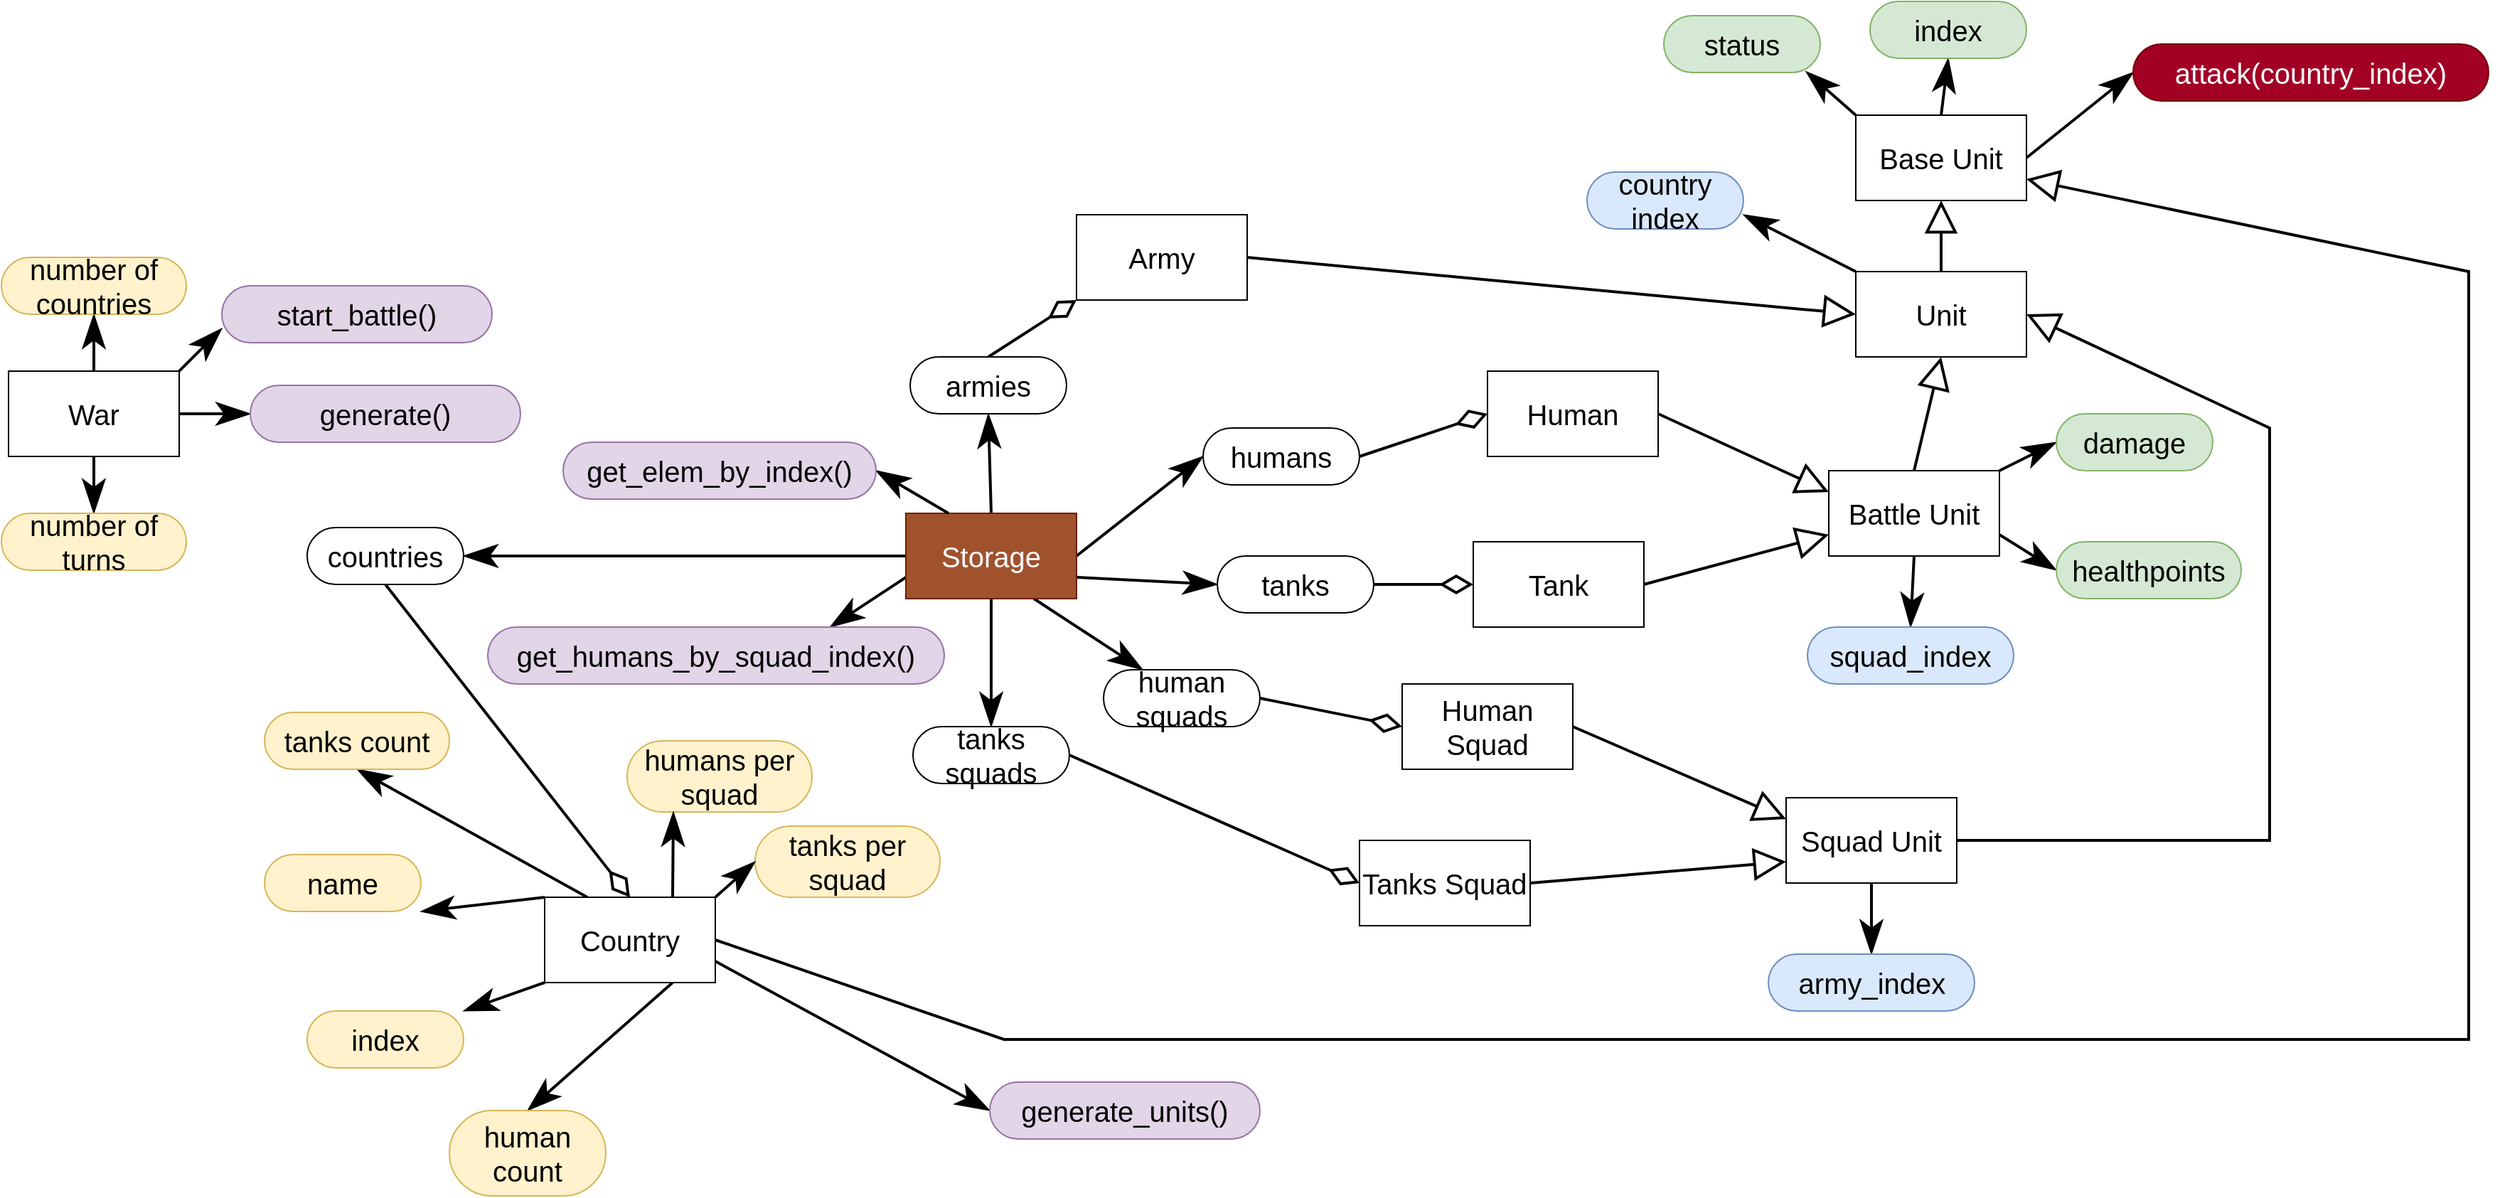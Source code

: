<mxfile version="13.9.9" type="device"><diagram id="MNfZ7LVemdb2_qo4F9Y-" name="Page-1"><mxGraphModel dx="2031" dy="2343" grid="1" gridSize="10" guides="1" tooltips="1" connect="1" arrows="1" fold="1" page="1" pageScale="1" pageWidth="827" pageHeight="1169" background="#ffffff" math="0" shadow="0"><root><mxCell id="0"/><mxCell id="1" parent="0"/><mxCell id="jSn8bpEgDWQ1yjXRK3Lt-113" style="edgeStyle=none;rounded=0;orthogonalLoop=1;jettySize=auto;html=1;exitX=1;exitY=0.5;exitDx=0;exitDy=0;entryX=0;entryY=0.25;entryDx=0;entryDy=0;endArrow=block;endFill=0;endSize=18;strokeWidth=2;fontSize=20;" parent="1" source="jSn8bpEgDWQ1yjXRK3Lt-1" target="jSn8bpEgDWQ1yjXRK3Lt-112" edge="1"><mxGeometry relative="1" as="geometry"/></mxCell><mxCell id="jSn8bpEgDWQ1yjXRK3Lt-1" value="Human" style="rounded=0;whiteSpace=wrap;html=1;fontSize=20;" parent="1" vertex="1"><mxGeometry x="1530" y="-130" width="120" height="60" as="geometry"/></mxCell><mxCell id="jSn8bpEgDWQ1yjXRK3Lt-114" style="edgeStyle=none;rounded=0;orthogonalLoop=1;jettySize=auto;html=1;exitX=1;exitY=0.5;exitDx=0;exitDy=0;entryX=0;entryY=0.75;entryDx=0;entryDy=0;endArrow=block;endFill=0;endSize=18;strokeWidth=2;fontSize=20;" parent="1" source="jSn8bpEgDWQ1yjXRK3Lt-2" target="jSn8bpEgDWQ1yjXRK3Lt-112" edge="1"><mxGeometry relative="1" as="geometry"/></mxCell><mxCell id="jSn8bpEgDWQ1yjXRK3Lt-2" value="Tank" style="rounded=0;whiteSpace=wrap;html=1;fontSize=20;" parent="1" vertex="1"><mxGeometry x="1520" y="-10" width="120" height="60" as="geometry"/></mxCell><mxCell id="jSn8bpEgDWQ1yjXRK3Lt-33" value="humans per squad" style="rounded=1;whiteSpace=wrap;html=1;fontSize=20;arcSize=50;fillColor=#fff2cc;strokeColor=#d6b656;" parent="1" vertex="1"><mxGeometry x="925" y="130" width="130" height="50" as="geometry"/></mxCell><mxCell id="jSn8bpEgDWQ1yjXRK3Lt-34" value="tanks per squad" style="rounded=1;whiteSpace=wrap;html=1;fontSize=20;arcSize=50;fillColor=#fff2cc;strokeColor=#d6b656;" parent="1" vertex="1"><mxGeometry x="1015" y="190" width="130" height="50" as="geometry"/></mxCell><mxCell id="jSn8bpEgDWQ1yjXRK3Lt-14" value="name" style="rounded=1;whiteSpace=wrap;html=1;fontSize=20;arcSize=50;fillColor=#fff2cc;strokeColor=#d6b656;" parent="1" vertex="1"><mxGeometry x="670" y="210" width="110" height="40" as="geometry"/></mxCell><mxCell id="jSn8bpEgDWQ1yjXRK3Lt-16" style="edgeStyle=none;rounded=0;orthogonalLoop=1;jettySize=auto;html=1;exitX=0;exitY=0;exitDx=0;exitDy=0;entryX=1;entryY=1;entryDx=0;entryDy=0;endArrow=classicThin;endFill=1;endSize=18;strokeWidth=2;fontSize=20;" parent="1" source="jSn8bpEgDWQ1yjXRK3Lt-15" target="jSn8bpEgDWQ1yjXRK3Lt-14" edge="1"><mxGeometry x="720" y="170" as="geometry"/></mxCell><mxCell id="jSn8bpEgDWQ1yjXRK3Lt-39" style="edgeStyle=none;rounded=0;orthogonalLoop=1;jettySize=auto;html=1;exitX=0.25;exitY=0;exitDx=0;exitDy=0;entryX=0.5;entryY=1;entryDx=0;entryDy=0;endArrow=classicThin;endFill=1;endSize=18;strokeWidth=2;fontSize=20;" parent="1" source="jSn8bpEgDWQ1yjXRK3Lt-15" target="jSn8bpEgDWQ1yjXRK3Lt-38" edge="1"><mxGeometry relative="1" as="geometry"/></mxCell><mxCell id="jSn8bpEgDWQ1yjXRK3Lt-40" style="edgeStyle=none;rounded=0;orthogonalLoop=1;jettySize=auto;html=1;exitX=0.75;exitY=0;exitDx=0;exitDy=0;entryX=0.25;entryY=1;entryDx=0;entryDy=0;endArrow=classicThin;endFill=1;endSize=18;strokeWidth=2;fontSize=20;" parent="1" source="jSn8bpEgDWQ1yjXRK3Lt-15" target="jSn8bpEgDWQ1yjXRK3Lt-33" edge="1"><mxGeometry relative="1" as="geometry"/></mxCell><mxCell id="jSn8bpEgDWQ1yjXRK3Lt-41" style="edgeStyle=none;rounded=0;orthogonalLoop=1;jettySize=auto;html=1;exitX=1;exitY=0;exitDx=0;exitDy=0;entryX=0;entryY=0.5;entryDx=0;entryDy=0;endArrow=classicThin;endFill=1;endSize=18;strokeWidth=2;fontSize=20;" parent="1" source="jSn8bpEgDWQ1yjXRK3Lt-15" target="jSn8bpEgDWQ1yjXRK3Lt-34" edge="1"><mxGeometry relative="1" as="geometry"/></mxCell><mxCell id="jSn8bpEgDWQ1yjXRK3Lt-44" style="edgeStyle=none;rounded=0;orthogonalLoop=1;jettySize=auto;html=1;exitX=0.75;exitY=1;exitDx=0;exitDy=0;entryX=0.5;entryY=0;entryDx=0;entryDy=0;endArrow=classicThin;endFill=1;endSize=18;strokeWidth=2;fontSize=20;" parent="1" source="jSn8bpEgDWQ1yjXRK3Lt-15" target="jSn8bpEgDWQ1yjXRK3Lt-37" edge="1"><mxGeometry relative="1" as="geometry"/></mxCell><mxCell id="jSn8bpEgDWQ1yjXRK3Lt-74" style="edgeStyle=none;rounded=0;orthogonalLoop=1;jettySize=auto;html=1;exitX=1;exitY=0.75;exitDx=0;exitDy=0;entryX=0;entryY=0.5;entryDx=0;entryDy=0;endArrow=classicThin;endFill=1;endSize=18;strokeWidth=2;fontSize=20;" parent="1" source="jSn8bpEgDWQ1yjXRK3Lt-15" target="jSn8bpEgDWQ1yjXRK3Lt-73" edge="1"><mxGeometry relative="1" as="geometry"/></mxCell><mxCell id="jSn8bpEgDWQ1yjXRK3Lt-148" style="edgeStyle=none;rounded=0;orthogonalLoop=1;jettySize=auto;html=1;exitX=1;exitY=0.5;exitDx=0;exitDy=0;endArrow=block;endFill=0;endSize=18;strokeWidth=2;fontSize=20;entryX=1;entryY=0.75;entryDx=0;entryDy=0;" parent="1" source="jSn8bpEgDWQ1yjXRK3Lt-15" target="jSn8bpEgDWQ1yjXRK3Lt-108" edge="1"><mxGeometry relative="1" as="geometry"><mxPoint x="2070" y="-230" as="targetPoint"/><Array as="points"><mxPoint x="1190" y="340"/><mxPoint x="2220" y="340"/><mxPoint x="2220" y="-200"/></Array></mxGeometry></mxCell><mxCell id="jSn8bpEgDWQ1yjXRK3Lt-15" value="Country" style="rounded=0;whiteSpace=wrap;html=1;fontSize=20;" parent="1" vertex="1"><mxGeometry x="867" y="240" width="120" height="60" as="geometry"/></mxCell><mxCell id="jSn8bpEgDWQ1yjXRK3Lt-19" value="index" style="rounded=1;whiteSpace=wrap;html=1;fontSize=20;arcSize=50;fillColor=#fff2cc;strokeColor=#d6b656;" parent="1" vertex="1"><mxGeometry x="700" y="320" width="110" height="40" as="geometry"/></mxCell><mxCell id="jSn8bpEgDWQ1yjXRK3Lt-20" style="edgeStyle=none;rounded=0;orthogonalLoop=1;jettySize=auto;html=1;exitX=0;exitY=1;exitDx=0;exitDy=0;entryX=1;entryY=0;entryDx=0;entryDy=0;endArrow=classicThin;endFill=1;endSize=18;strokeWidth=2;fontSize=20;" parent="1" source="jSn8bpEgDWQ1yjXRK3Lt-15" target="jSn8bpEgDWQ1yjXRK3Lt-19" edge="1"><mxGeometry x="720" y="170" as="geometry"/></mxCell><mxCell id="jSn8bpEgDWQ1yjXRK3Lt-37" value="human count" style="rounded=1;whiteSpace=wrap;html=1;fontSize=20;arcSize=50;fillColor=#fff2cc;strokeColor=#d6b656;" parent="1" vertex="1"><mxGeometry x="800" y="390" width="110" height="60" as="geometry"/></mxCell><mxCell id="jSn8bpEgDWQ1yjXRK3Lt-38" value="tanks count" style="rounded=1;whiteSpace=wrap;html=1;fontSize=20;arcSize=50;fillColor=#fff2cc;strokeColor=#d6b656;" parent="1" vertex="1"><mxGeometry x="670" y="110" width="130" height="40" as="geometry"/></mxCell><mxCell id="jSn8bpEgDWQ1yjXRK3Lt-51" style="edgeStyle=none;rounded=0;orthogonalLoop=1;jettySize=auto;html=1;exitX=0.5;exitY=1;exitDx=0;exitDy=0;entryX=0.5;entryY=0;entryDx=0;entryDy=0;endArrow=classicThin;endFill=1;endSize=18;strokeWidth=2;fontSize=20;" parent="1" source="jSn8bpEgDWQ1yjXRK3Lt-49" target="jSn8bpEgDWQ1yjXRK3Lt-50" edge="1"><mxGeometry relative="1" as="geometry"/></mxCell><mxCell id="jSn8bpEgDWQ1yjXRK3Lt-53" style="edgeStyle=none;rounded=0;orthogonalLoop=1;jettySize=auto;html=1;exitX=0;exitY=0.5;exitDx=0;exitDy=0;entryX=1;entryY=0.5;entryDx=0;entryDy=0;endArrow=classicThin;endFill=1;endSize=18;strokeWidth=2;fontSize=20;" parent="1" source="jSn8bpEgDWQ1yjXRK3Lt-68" target="jSn8bpEgDWQ1yjXRK3Lt-52" edge="1"><mxGeometry relative="1" as="geometry"/></mxCell><mxCell id="jSn8bpEgDWQ1yjXRK3Lt-56" style="edgeStyle=none;rounded=0;orthogonalLoop=1;jettySize=auto;html=1;exitX=0.5;exitY=0;exitDx=0;exitDy=0;entryX=0.5;entryY=1;entryDx=0;entryDy=0;endArrow=classicThin;endFill=1;endSize=18;strokeWidth=2;fontSize=20;" parent="1" source="jSn8bpEgDWQ1yjXRK3Lt-49" target="jSn8bpEgDWQ1yjXRK3Lt-55" edge="1"><mxGeometry relative="1" as="geometry"/></mxCell><mxCell id="jSn8bpEgDWQ1yjXRK3Lt-58" style="edgeStyle=none;rounded=0;orthogonalLoop=1;jettySize=auto;html=1;exitX=1;exitY=0;exitDx=0;exitDy=0;entryX=0;entryY=0.75;entryDx=0;entryDy=0;endArrow=classicThin;endFill=1;endSize=18;strokeWidth=2;fontSize=20;" parent="1" source="jSn8bpEgDWQ1yjXRK3Lt-49" target="jSn8bpEgDWQ1yjXRK3Lt-57" edge="1"><mxGeometry relative="1" as="geometry"/></mxCell><mxCell id="jSn8bpEgDWQ1yjXRK3Lt-102" style="edgeStyle=none;rounded=0;orthogonalLoop=1;jettySize=auto;html=1;exitX=1;exitY=0.5;exitDx=0;exitDy=0;entryX=0;entryY=0.5;entryDx=0;entryDy=0;endArrow=classicThin;endFill=1;endSize=18;strokeWidth=2;fontSize=20;" parent="1" source="jSn8bpEgDWQ1yjXRK3Lt-49" target="jSn8bpEgDWQ1yjXRK3Lt-101" edge="1"><mxGeometry relative="1" as="geometry"/></mxCell><mxCell id="jSn8bpEgDWQ1yjXRK3Lt-49" value="War" style="rounded=0;whiteSpace=wrap;html=1;fontSize=20;" parent="1" vertex="1"><mxGeometry x="490" y="-130" width="120" height="60" as="geometry"/></mxCell><mxCell id="jSn8bpEgDWQ1yjXRK3Lt-50" value="number of turns" style="rounded=1;whiteSpace=wrap;html=1;fontSize=20;arcSize=50;fillColor=#fff2cc;strokeColor=#d6b656;" parent="1" vertex="1"><mxGeometry x="485" y="-30" width="130" height="40" as="geometry"/></mxCell><mxCell id="jSn8bpEgDWQ1yjXRK3Lt-54" style="edgeStyle=none;rounded=0;orthogonalLoop=1;jettySize=auto;html=1;exitX=0.5;exitY=1;exitDx=0;exitDy=0;entryX=0.5;entryY=0;entryDx=0;entryDy=0;endArrow=diamondThin;endFill=0;endSize=18;strokeWidth=2;fontSize=20;" parent="1" source="jSn8bpEgDWQ1yjXRK3Lt-52" target="jSn8bpEgDWQ1yjXRK3Lt-15" edge="1"><mxGeometry relative="1" as="geometry"/></mxCell><mxCell id="jSn8bpEgDWQ1yjXRK3Lt-52" value="countries" style="rounded=1;whiteSpace=wrap;html=1;fontSize=20;arcSize=50;" parent="1" vertex="1"><mxGeometry x="700" y="-20" width="110" height="40" as="geometry"/></mxCell><mxCell id="jSn8bpEgDWQ1yjXRK3Lt-55" value="number of countries" style="rounded=1;whiteSpace=wrap;html=1;fontSize=20;arcSize=50;fillColor=#fff2cc;strokeColor=#d6b656;" parent="1" vertex="1"><mxGeometry x="485" y="-210" width="130" height="40" as="geometry"/></mxCell><mxCell id="jSn8bpEgDWQ1yjXRK3Lt-57" value="start_battle()" style="rounded=1;whiteSpace=wrap;html=1;fontSize=20;arcSize=50;fillColor=#e1d5e7;strokeColor=#9673a6;" parent="1" vertex="1"><mxGeometry x="640" y="-190" width="190" height="40" as="geometry"/></mxCell><mxCell id="jSn8bpEgDWQ1yjXRK3Lt-70" style="edgeStyle=none;rounded=0;orthogonalLoop=1;jettySize=auto;html=1;exitX=1;exitY=0.5;exitDx=0;exitDy=0;entryX=0;entryY=0.5;entryDx=0;entryDy=0;endArrow=classicThin;endFill=1;endSize=18;strokeWidth=2;fontSize=20;" parent="1" source="jSn8bpEgDWQ1yjXRK3Lt-68" target="jSn8bpEgDWQ1yjXRK3Lt-69" edge="1"><mxGeometry relative="1" as="geometry"/></mxCell><mxCell id="jSn8bpEgDWQ1yjXRK3Lt-72" style="edgeStyle=none;rounded=0;orthogonalLoop=1;jettySize=auto;html=1;exitX=1;exitY=0.75;exitDx=0;exitDy=0;entryX=0;entryY=0.5;entryDx=0;entryDy=0;endArrow=classicThin;endFill=1;endSize=18;strokeWidth=2;fontSize=20;" parent="1" source="jSn8bpEgDWQ1yjXRK3Lt-68" target="jSn8bpEgDWQ1yjXRK3Lt-71" edge="1"><mxGeometry relative="1" as="geometry"/></mxCell><mxCell id="jSn8bpEgDWQ1yjXRK3Lt-76" style="edgeStyle=none;rounded=0;orthogonalLoop=1;jettySize=auto;html=1;exitX=0.5;exitY=0;exitDx=0;exitDy=0;entryX=0.5;entryY=1;entryDx=0;entryDy=0;endArrow=classicThin;endFill=1;endSize=18;strokeWidth=2;fontSize=20;" parent="1" source="jSn8bpEgDWQ1yjXRK3Lt-68" target="jSn8bpEgDWQ1yjXRK3Lt-75" edge="1"><mxGeometry relative="1" as="geometry"/></mxCell><mxCell id="jSn8bpEgDWQ1yjXRK3Lt-106" style="edgeStyle=none;rounded=0;orthogonalLoop=1;jettySize=auto;html=1;exitX=0.75;exitY=1;exitDx=0;exitDy=0;entryX=0.25;entryY=0;entryDx=0;entryDy=0;endArrow=classicThin;endFill=1;endSize=18;strokeWidth=2;fontSize=20;" parent="1" source="jSn8bpEgDWQ1yjXRK3Lt-68" target="jSn8bpEgDWQ1yjXRK3Lt-104" edge="1"><mxGeometry relative="1" as="geometry"/></mxCell><mxCell id="jSn8bpEgDWQ1yjXRK3Lt-107" style="edgeStyle=none;rounded=0;orthogonalLoop=1;jettySize=auto;html=1;exitX=0.5;exitY=1;exitDx=0;exitDy=0;entryX=0.5;entryY=0;entryDx=0;entryDy=0;endArrow=classicThin;endFill=1;endSize=18;strokeWidth=2;fontSize=20;" parent="1" source="jSn8bpEgDWQ1yjXRK3Lt-68" target="jSn8bpEgDWQ1yjXRK3Lt-105" edge="1"><mxGeometry relative="1" as="geometry"/></mxCell><mxCell id="jSn8bpEgDWQ1yjXRK3Lt-143" style="edgeStyle=none;rounded=0;orthogonalLoop=1;jettySize=auto;html=1;exitX=0;exitY=0.75;exitDx=0;exitDy=0;entryX=0.75;entryY=0;entryDx=0;entryDy=0;endArrow=classicThin;endFill=1;endSize=18;strokeWidth=2;fontSize=20;" parent="1" source="jSn8bpEgDWQ1yjXRK3Lt-68" target="jSn8bpEgDWQ1yjXRK3Lt-142" edge="1"><mxGeometry relative="1" as="geometry"/></mxCell><mxCell id="jSn8bpEgDWQ1yjXRK3Lt-68" value="Storage" style="rounded=0;whiteSpace=wrap;html=1;fontSize=20;fillColor=#a0522d;strokeColor=#6D1F00;fontColor=#ffffff;" parent="1" vertex="1"><mxGeometry x="1121" y="-30" width="120" height="60" as="geometry"/></mxCell><mxCell id="jSn8bpEgDWQ1yjXRK3Lt-124" style="edgeStyle=none;rounded=0;orthogonalLoop=1;jettySize=auto;html=1;exitX=1;exitY=0.5;exitDx=0;exitDy=0;entryX=0;entryY=0.5;entryDx=0;entryDy=0;endArrow=diamondThin;endFill=0;endSize=18;strokeWidth=2;fontSize=20;" parent="1" source="jSn8bpEgDWQ1yjXRK3Lt-69" target="jSn8bpEgDWQ1yjXRK3Lt-1" edge="1"><mxGeometry relative="1" as="geometry"/></mxCell><mxCell id="jSn8bpEgDWQ1yjXRK3Lt-69" value="humans" style="rounded=1;whiteSpace=wrap;html=1;fontSize=20;arcSize=50;" parent="1" vertex="1"><mxGeometry x="1330" y="-90" width="110" height="40" as="geometry"/></mxCell><mxCell id="jSn8bpEgDWQ1yjXRK3Lt-125" style="edgeStyle=none;rounded=0;orthogonalLoop=1;jettySize=auto;html=1;exitX=1;exitY=0.5;exitDx=0;exitDy=0;entryX=0;entryY=0.5;entryDx=0;entryDy=0;endArrow=diamondThin;endFill=0;endSize=18;strokeWidth=2;fontSize=20;" parent="1" source="jSn8bpEgDWQ1yjXRK3Lt-71" target="jSn8bpEgDWQ1yjXRK3Lt-2" edge="1"><mxGeometry relative="1" as="geometry"/></mxCell><mxCell id="jSn8bpEgDWQ1yjXRK3Lt-71" value="tanks" style="rounded=1;whiteSpace=wrap;html=1;fontSize=20;arcSize=50;" parent="1" vertex="1"><mxGeometry x="1340" width="110" height="40" as="geometry"/></mxCell><mxCell id="jSn8bpEgDWQ1yjXRK3Lt-73" value="generate_units()" style="rounded=1;whiteSpace=wrap;html=1;fontSize=20;arcSize=50;fillColor=#e1d5e7;strokeColor=#9673a6;" parent="1" vertex="1"><mxGeometry x="1180" y="370" width="190" height="40" as="geometry"/></mxCell><mxCell id="jSn8bpEgDWQ1yjXRK3Lt-100" style="edgeStyle=none;rounded=0;orthogonalLoop=1;jettySize=auto;html=1;exitX=0.5;exitY=0;exitDx=0;exitDy=0;entryX=0;entryY=1;entryDx=0;entryDy=0;endArrow=diamondThin;endFill=0;endSize=18;strokeWidth=2;fontSize=20;" parent="1" source="jSn8bpEgDWQ1yjXRK3Lt-75" target="jSn8bpEgDWQ1yjXRK3Lt-89" edge="1"><mxGeometry relative="1" as="geometry"><Array as="points"/></mxGeometry></mxCell><mxCell id="jSn8bpEgDWQ1yjXRK3Lt-147" style="edgeStyle=none;rounded=0;orthogonalLoop=1;jettySize=auto;html=1;exitX=0.25;exitY=0;exitDx=0;exitDy=0;entryX=1;entryY=0.5;entryDx=0;entryDy=0;endArrow=classicThin;endFill=1;endSize=18;strokeWidth=2;fontSize=20;" parent="1" source="jSn8bpEgDWQ1yjXRK3Lt-68" target="jSn8bpEgDWQ1yjXRK3Lt-140" edge="1"><mxGeometry relative="1" as="geometry"/></mxCell><mxCell id="jSn8bpEgDWQ1yjXRK3Lt-75" value="armies" style="rounded=1;whiteSpace=wrap;html=1;fontSize=20;arcSize=50;" parent="1" vertex="1"><mxGeometry x="1124" y="-140" width="110" height="40" as="geometry"/></mxCell><mxCell id="jSn8bpEgDWQ1yjXRK3Lt-134" style="edgeStyle=none;rounded=0;orthogonalLoop=1;jettySize=auto;html=1;exitX=1;exitY=0.5;exitDx=0;exitDy=0;entryX=0;entryY=0.25;entryDx=0;entryDy=0;endArrow=block;endFill=0;endSize=18;strokeWidth=2;fontSize=20;" parent="1" source="jSn8bpEgDWQ1yjXRK3Lt-78" target="jSn8bpEgDWQ1yjXRK3Lt-128" edge="1"><mxGeometry relative="1" as="geometry"/></mxCell><mxCell id="jSn8bpEgDWQ1yjXRK3Lt-78" value="Human Squad" style="rounded=0;whiteSpace=wrap;html=1;fontSize=20;" parent="1" vertex="1"><mxGeometry x="1470" y="90" width="120" height="60" as="geometry"/></mxCell><mxCell id="jSn8bpEgDWQ1yjXRK3Lt-135" style="edgeStyle=none;rounded=0;orthogonalLoop=1;jettySize=auto;html=1;exitX=1;exitY=0.5;exitDx=0;exitDy=0;entryX=0;entryY=0.75;entryDx=0;entryDy=0;endArrow=block;endFill=0;endSize=18;strokeWidth=2;fontSize=20;" parent="1" source="jSn8bpEgDWQ1yjXRK3Lt-79" target="jSn8bpEgDWQ1yjXRK3Lt-128" edge="1"><mxGeometry relative="1" as="geometry"/></mxCell><mxCell id="jSn8bpEgDWQ1yjXRK3Lt-79" value="Tanks Squad" style="rounded=0;whiteSpace=wrap;html=1;fontSize=20;" parent="1" vertex="1"><mxGeometry x="1440" y="200" width="120" height="60" as="geometry"/></mxCell><mxCell id="jSn8bpEgDWQ1yjXRK3Lt-111" style="edgeStyle=none;rounded=0;orthogonalLoop=1;jettySize=auto;html=1;exitX=1;exitY=0.5;exitDx=0;exitDy=0;endArrow=block;endFill=0;endSize=18;strokeWidth=2;fontSize=20;entryX=0;entryY=0.5;entryDx=0;entryDy=0;" parent="1" source="jSn8bpEgDWQ1yjXRK3Lt-89" target="q_okhVGf_pK4j45GeIRK-1" edge="1"><mxGeometry relative="1" as="geometry"><mxPoint x="1730" y="-180" as="targetPoint"/></mxGeometry></mxCell><mxCell id="jSn8bpEgDWQ1yjXRK3Lt-146" style="edgeStyle=none;rounded=0;orthogonalLoop=1;jettySize=auto;html=1;exitX=0;exitY=0;exitDx=0;exitDy=0;entryX=1;entryY=0.75;entryDx=0;entryDy=0;endArrow=classicThin;endFill=1;endSize=18;strokeWidth=2;fontSize=20;" parent="1" source="q_okhVGf_pK4j45GeIRK-1" target="jSn8bpEgDWQ1yjXRK3Lt-137" edge="1"><mxGeometry relative="1" as="geometry"/></mxCell><mxCell id="jSn8bpEgDWQ1yjXRK3Lt-89" value="Army" style="rounded=0;whiteSpace=wrap;html=1;fontSize=20;" parent="1" vertex="1"><mxGeometry x="1241" y="-240" width="120" height="60" as="geometry"/></mxCell><mxCell id="jSn8bpEgDWQ1yjXRK3Lt-101" value="generate()" style="rounded=1;whiteSpace=wrap;html=1;fontSize=20;arcSize=50;fillColor=#e1d5e7;strokeColor=#9673a6;" parent="1" vertex="1"><mxGeometry x="660" y="-120" width="190" height="40" as="geometry"/></mxCell><mxCell id="jSn8bpEgDWQ1yjXRK3Lt-103" style="edgeStyle=none;rounded=0;orthogonalLoop=1;jettySize=auto;html=1;exitX=0.25;exitY=1;exitDx=0;exitDy=0;endArrow=classicThin;endFill=1;endSize=18;strokeWidth=2;fontSize=20;" parent="1" source="jSn8bpEgDWQ1yjXRK3Lt-2" target="jSn8bpEgDWQ1yjXRK3Lt-2" edge="1"><mxGeometry relative="1" as="geometry"/></mxCell><mxCell id="jSn8bpEgDWQ1yjXRK3Lt-126" style="edgeStyle=none;rounded=0;orthogonalLoop=1;jettySize=auto;html=1;exitX=1;exitY=0.5;exitDx=0;exitDy=0;entryX=0;entryY=0.5;entryDx=0;entryDy=0;endArrow=diamondThin;endFill=0;endSize=18;strokeWidth=2;fontSize=20;" parent="1" source="jSn8bpEgDWQ1yjXRK3Lt-104" target="jSn8bpEgDWQ1yjXRK3Lt-78" edge="1"><mxGeometry relative="1" as="geometry"/></mxCell><mxCell id="jSn8bpEgDWQ1yjXRK3Lt-104" value="human squads" style="rounded=1;whiteSpace=wrap;html=1;fontSize=20;arcSize=50;" parent="1" vertex="1"><mxGeometry x="1260" y="80" width="110" height="40" as="geometry"/></mxCell><mxCell id="jSn8bpEgDWQ1yjXRK3Lt-127" style="edgeStyle=none;rounded=0;orthogonalLoop=1;jettySize=auto;html=1;exitX=1;exitY=0.5;exitDx=0;exitDy=0;entryX=0;entryY=0.5;entryDx=0;entryDy=0;endArrow=diamondThin;endFill=0;endSize=18;strokeWidth=2;fontSize=20;" parent="1" source="jSn8bpEgDWQ1yjXRK3Lt-105" target="jSn8bpEgDWQ1yjXRK3Lt-79" edge="1"><mxGeometry relative="1" as="geometry"/></mxCell><mxCell id="jSn8bpEgDWQ1yjXRK3Lt-105" value="tanks&lt;br&gt;squads" style="rounded=1;whiteSpace=wrap;html=1;fontSize=20;arcSize=50;" parent="1" vertex="1"><mxGeometry x="1126" y="120" width="110" height="40" as="geometry"/></mxCell><mxCell id="jSn8bpEgDWQ1yjXRK3Lt-110" style="edgeStyle=none;rounded=0;orthogonalLoop=1;jettySize=auto;html=1;exitX=0.5;exitY=0;exitDx=0;exitDy=0;entryX=0.5;entryY=1;entryDx=0;entryDy=0;endArrow=classicThin;endFill=1;endSize=18;strokeWidth=2;fontSize=20;" parent="1" source="jSn8bpEgDWQ1yjXRK3Lt-108" target="jSn8bpEgDWQ1yjXRK3Lt-109" edge="1"><mxGeometry relative="1" as="geometry"/></mxCell><mxCell id="jSn8bpEgDWQ1yjXRK3Lt-119" style="edgeStyle=none;rounded=0;orthogonalLoop=1;jettySize=auto;html=1;exitX=1;exitY=0.5;exitDx=0;exitDy=0;entryX=0;entryY=0.5;entryDx=0;entryDy=0;endArrow=classicThin;endFill=1;endSize=18;strokeWidth=2;fontSize=20;" parent="1" source="jSn8bpEgDWQ1yjXRK3Lt-108" target="jSn8bpEgDWQ1yjXRK3Lt-116" edge="1"><mxGeometry relative="1" as="geometry"/></mxCell><mxCell id="jSn8bpEgDWQ1yjXRK3Lt-150" style="edgeStyle=none;rounded=0;orthogonalLoop=1;jettySize=auto;html=1;exitX=0;exitY=0;exitDx=0;exitDy=0;entryX=0.909;entryY=0.983;entryDx=0;entryDy=0;entryPerimeter=0;endArrow=classicThin;endFill=1;endSize=18;strokeWidth=2;fontSize=20;" parent="1" source="jSn8bpEgDWQ1yjXRK3Lt-108" target="jSn8bpEgDWQ1yjXRK3Lt-149" edge="1"><mxGeometry relative="1" as="geometry"/></mxCell><mxCell id="jSn8bpEgDWQ1yjXRK3Lt-108" value="Base Unit" style="rounded=0;whiteSpace=wrap;html=1;fontSize=20;" parent="1" vertex="1"><mxGeometry x="1789" y="-310" width="120" height="60" as="geometry"/></mxCell><mxCell id="jSn8bpEgDWQ1yjXRK3Lt-109" value="index" style="rounded=1;whiteSpace=wrap;html=1;fontSize=20;arcSize=50;fillColor=#d5e8d4;strokeColor=#82b366;" parent="1" vertex="1"><mxGeometry x="1799" y="-390" width="110" height="40" as="geometry"/></mxCell><mxCell id="jSn8bpEgDWQ1yjXRK3Lt-118" style="edgeStyle=none;rounded=0;orthogonalLoop=1;jettySize=auto;html=1;exitX=0.5;exitY=0;exitDx=0;exitDy=0;endArrow=block;endFill=0;endSize=18;strokeWidth=2;fontSize=20;entryX=0.5;entryY=1;entryDx=0;entryDy=0;" parent="1" source="jSn8bpEgDWQ1yjXRK3Lt-112" target="q_okhVGf_pK4j45GeIRK-1" edge="1"><mxGeometry relative="1" as="geometry"><mxPoint x="1854" y="-120" as="targetPoint"/></mxGeometry></mxCell><mxCell id="jSn8bpEgDWQ1yjXRK3Lt-122" style="edgeStyle=none;rounded=0;orthogonalLoop=1;jettySize=auto;html=1;exitX=1;exitY=0;exitDx=0;exitDy=0;entryX=0;entryY=0.5;entryDx=0;entryDy=0;endArrow=classicThin;endFill=1;endSize=18;strokeWidth=2;fontSize=20;" parent="1" source="jSn8bpEgDWQ1yjXRK3Lt-112" target="jSn8bpEgDWQ1yjXRK3Lt-120" edge="1"><mxGeometry relative="1" as="geometry"/></mxCell><mxCell id="jSn8bpEgDWQ1yjXRK3Lt-123" style="edgeStyle=none;rounded=0;orthogonalLoop=1;jettySize=auto;html=1;exitX=1;exitY=0.75;exitDx=0;exitDy=0;entryX=0;entryY=0.5;entryDx=0;entryDy=0;endArrow=classicThin;endFill=1;endSize=18;strokeWidth=2;fontSize=20;" parent="1" source="jSn8bpEgDWQ1yjXRK3Lt-112" target="jSn8bpEgDWQ1yjXRK3Lt-121" edge="1"><mxGeometry relative="1" as="geometry"/></mxCell><mxCell id="jSn8bpEgDWQ1yjXRK3Lt-141" style="edgeStyle=none;rounded=0;orthogonalLoop=1;jettySize=auto;html=1;exitX=0.5;exitY=1;exitDx=0;exitDy=0;entryX=0.5;entryY=0;entryDx=0;entryDy=0;endArrow=classicThin;endFill=1;endSize=18;strokeWidth=2;fontSize=20;" parent="1" source="jSn8bpEgDWQ1yjXRK3Lt-112" target="jSn8bpEgDWQ1yjXRK3Lt-139" edge="1"><mxGeometry relative="1" as="geometry"/></mxCell><mxCell id="jSn8bpEgDWQ1yjXRK3Lt-112" value="Battle Unit" style="rounded=0;whiteSpace=wrap;html=1;fontSize=20;" parent="1" vertex="1"><mxGeometry x="1770" y="-60" width="120" height="60" as="geometry"/></mxCell><mxCell id="jSn8bpEgDWQ1yjXRK3Lt-116" value="attack(country_index)" style="rounded=1;whiteSpace=wrap;html=1;fontSize=20;arcSize=50;fillColor=#a20025;strokeColor=#6F0000;fontColor=#ffffff;" parent="1" vertex="1"><mxGeometry x="1984" y="-360" width="250" height="40" as="geometry"/></mxCell><mxCell id="jSn8bpEgDWQ1yjXRK3Lt-120" value="damage" style="rounded=1;whiteSpace=wrap;html=1;fontSize=20;arcSize=50;fillColor=#d5e8d4;strokeColor=#82b366;" parent="1" vertex="1"><mxGeometry x="1930" y="-100" width="110" height="40" as="geometry"/></mxCell><mxCell id="jSn8bpEgDWQ1yjXRK3Lt-121" value="healthpoints" style="rounded=1;whiteSpace=wrap;html=1;fontSize=20;arcSize=50;fillColor=#d5e8d4;strokeColor=#82b366;" parent="1" vertex="1"><mxGeometry x="1930" y="-10" width="130" height="40" as="geometry"/></mxCell><mxCell id="jSn8bpEgDWQ1yjXRK3Lt-136" style="edgeStyle=none;rounded=0;orthogonalLoop=1;jettySize=auto;html=1;exitX=1;exitY=0.5;exitDx=0;exitDy=0;endArrow=block;endFill=0;endSize=18;strokeWidth=2;fontSize=20;entryX=1;entryY=0.5;entryDx=0;entryDy=0;" parent="1" source="jSn8bpEgDWQ1yjXRK3Lt-128" target="q_okhVGf_pK4j45GeIRK-1" edge="1"><mxGeometry relative="1" as="geometry"><mxPoint x="1940" y="-160" as="targetPoint"/><Array as="points"><mxPoint x="2080" y="200"/><mxPoint x="2080" y="-90"/></Array></mxGeometry></mxCell><mxCell id="jSn8bpEgDWQ1yjXRK3Lt-145" style="edgeStyle=none;rounded=0;orthogonalLoop=1;jettySize=auto;html=1;exitX=0.5;exitY=1;exitDx=0;exitDy=0;entryX=0.5;entryY=0;entryDx=0;entryDy=0;endArrow=classicThin;endFill=1;endSize=18;strokeWidth=2;fontSize=20;" parent="1" source="jSn8bpEgDWQ1yjXRK3Lt-128" target="jSn8bpEgDWQ1yjXRK3Lt-144" edge="1"><mxGeometry relative="1" as="geometry"/></mxCell><mxCell id="jSn8bpEgDWQ1yjXRK3Lt-128" value="Squad Unit" style="rounded=0;whiteSpace=wrap;html=1;fontSize=20;" parent="1" vertex="1"><mxGeometry x="1740" y="170" width="120" height="60" as="geometry"/></mxCell><mxCell id="jSn8bpEgDWQ1yjXRK3Lt-137" value="country index" style="rounded=1;whiteSpace=wrap;html=1;fontSize=20;arcSize=50;fillColor=#dae8fc;strokeColor=#6c8ebf;" parent="1" vertex="1"><mxGeometry x="1600" y="-270" width="110" height="40" as="geometry"/></mxCell><mxCell id="jSn8bpEgDWQ1yjXRK3Lt-139" value="squad_index" style="rounded=1;whiteSpace=wrap;html=1;fontSize=20;arcSize=50;fillColor=#dae8fc;strokeColor=#6c8ebf;" parent="1" vertex="1"><mxGeometry x="1755" y="50" width="145" height="40" as="geometry"/></mxCell><mxCell id="jSn8bpEgDWQ1yjXRK3Lt-140" value="get_elem_by_index()" style="rounded=1;whiteSpace=wrap;html=1;fontSize=20;arcSize=50;fillColor=#e1d5e7;strokeColor=#9673a6;" parent="1" vertex="1"><mxGeometry x="880" y="-80" width="220" height="40" as="geometry"/></mxCell><mxCell id="jSn8bpEgDWQ1yjXRK3Lt-142" value="get_humans_by_squad_index()" style="rounded=1;whiteSpace=wrap;html=1;fontSize=20;arcSize=50;fillColor=#e1d5e7;strokeColor=#9673a6;" parent="1" vertex="1"><mxGeometry x="827" y="50" width="321" height="40" as="geometry"/></mxCell><mxCell id="jSn8bpEgDWQ1yjXRK3Lt-144" value="army_index" style="rounded=1;whiteSpace=wrap;html=1;fontSize=20;arcSize=50;fillColor=#dae8fc;strokeColor=#6c8ebf;" parent="1" vertex="1"><mxGeometry x="1727.5" y="280" width="145" height="40" as="geometry"/></mxCell><mxCell id="jSn8bpEgDWQ1yjXRK3Lt-149" value="status" style="rounded=1;whiteSpace=wrap;html=1;fontSize=20;arcSize=50;fillColor=#d5e8d4;strokeColor=#82b366;" parent="1" vertex="1"><mxGeometry x="1654" y="-380" width="110" height="40" as="geometry"/></mxCell><mxCell id="q_okhVGf_pK4j45GeIRK-2" style="rounded=0;orthogonalLoop=1;jettySize=auto;html=1;exitX=0.5;exitY=0;exitDx=0;exitDy=0;entryX=0.5;entryY=1;entryDx=0;entryDy=0;endArrow=block;endFill=0;strokeWidth=2;endSize=18;" parent="1" source="q_okhVGf_pK4j45GeIRK-1" target="jSn8bpEgDWQ1yjXRK3Lt-108" edge="1"><mxGeometry relative="1" as="geometry"/></mxCell><mxCell id="q_okhVGf_pK4j45GeIRK-1" value="Unit" style="rounded=0;whiteSpace=wrap;html=1;fontSize=20;" parent="1" vertex="1"><mxGeometry x="1789" y="-200" width="120" height="60" as="geometry"/></mxCell></root></mxGraphModel></diagram></mxfile>